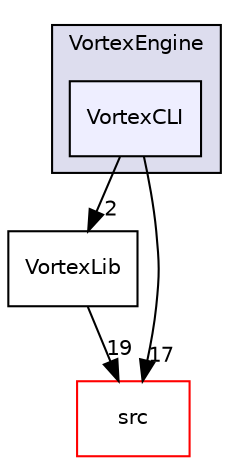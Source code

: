 digraph "VortexEngine/VortexCLI" {
  bgcolor=transparent;
  compound=true
  node [ fontsize="10", fontname="Helvetica"];
  edge [ labelfontsize="10", labelfontname="Helvetica"];
  subgraph clusterdir_cfa97f0e2c08f470d5e70542e8b74b9a {
    graph [ bgcolor="#ddddee", pencolor="black", label="VortexEngine" fontname="Helvetica", fontsize="10", URL="dir_cfa97f0e2c08f470d5e70542e8b74b9a.html"]
  dir_0f91852d877cbfac2c00effa84ccfa3b [shape=box, label="VortexCLI", style="filled", fillcolor="#eeeeff", pencolor="black", URL="dir_0f91852d877cbfac2c00effa84ccfa3b.html"];
  }
  dir_c60f258a3bc456c165ec6b5192c40c91 [shape=box label="VortexLib" URL="dir_c60f258a3bc456c165ec6b5192c40c91.html"];
  dir_df02266255841645c523fab960c9ed1d [shape=box label="src" color="red" URL="dir_df02266255841645c523fab960c9ed1d.html"];
  dir_c60f258a3bc456c165ec6b5192c40c91->dir_df02266255841645c523fab960c9ed1d [headlabel="19", labeldistance=1.5 headhref="dir_000021_000001.html"];
  dir_0f91852d877cbfac2c00effa84ccfa3b->dir_c60f258a3bc456c165ec6b5192c40c91 [headlabel="2", labeldistance=1.5 headhref="dir_000020_000021.html"];
  dir_0f91852d877cbfac2c00effa84ccfa3b->dir_df02266255841645c523fab960c9ed1d [headlabel="17", labeldistance=1.5 headhref="dir_000020_000001.html"];
}

